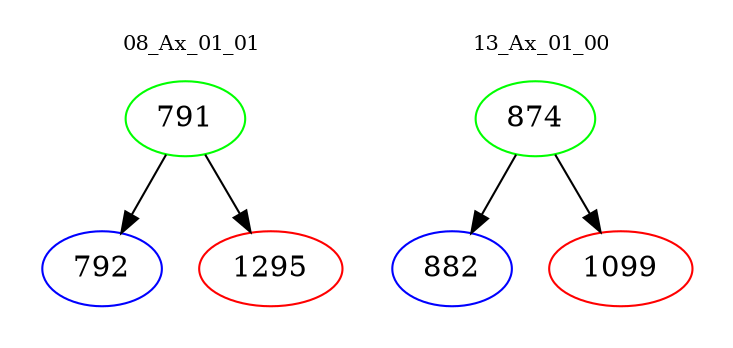 digraph{
subgraph cluster_0 {
color = white
label = "08_Ax_01_01";
fontsize=10;
T0_791 [label="791", color="green"]
T0_791 -> T0_792 [color="black"]
T0_792 [label="792", color="blue"]
T0_791 -> T0_1295 [color="black"]
T0_1295 [label="1295", color="red"]
}
subgraph cluster_1 {
color = white
label = "13_Ax_01_00";
fontsize=10;
T1_874 [label="874", color="green"]
T1_874 -> T1_882 [color="black"]
T1_882 [label="882", color="blue"]
T1_874 -> T1_1099 [color="black"]
T1_1099 [label="1099", color="red"]
}
}
